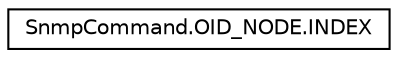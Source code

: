 digraph "Graphical Class Hierarchy"
{
  edge [fontname="Helvetica",fontsize="10",labelfontname="Helvetica",labelfontsize="10"];
  node [fontname="Helvetica",fontsize="10",shape=record];
  rankdir="LR";
  Node1 [label="SnmpCommand.OID_NODE.INDEX",height=0.2,width=0.4,color="black", fillcolor="white", style="filled",URL="$classmib2bib_1_1_snmp_command_1_1_o_i_d___n_o_d_e_1_1_i_n_d_e_x.html"];
}
